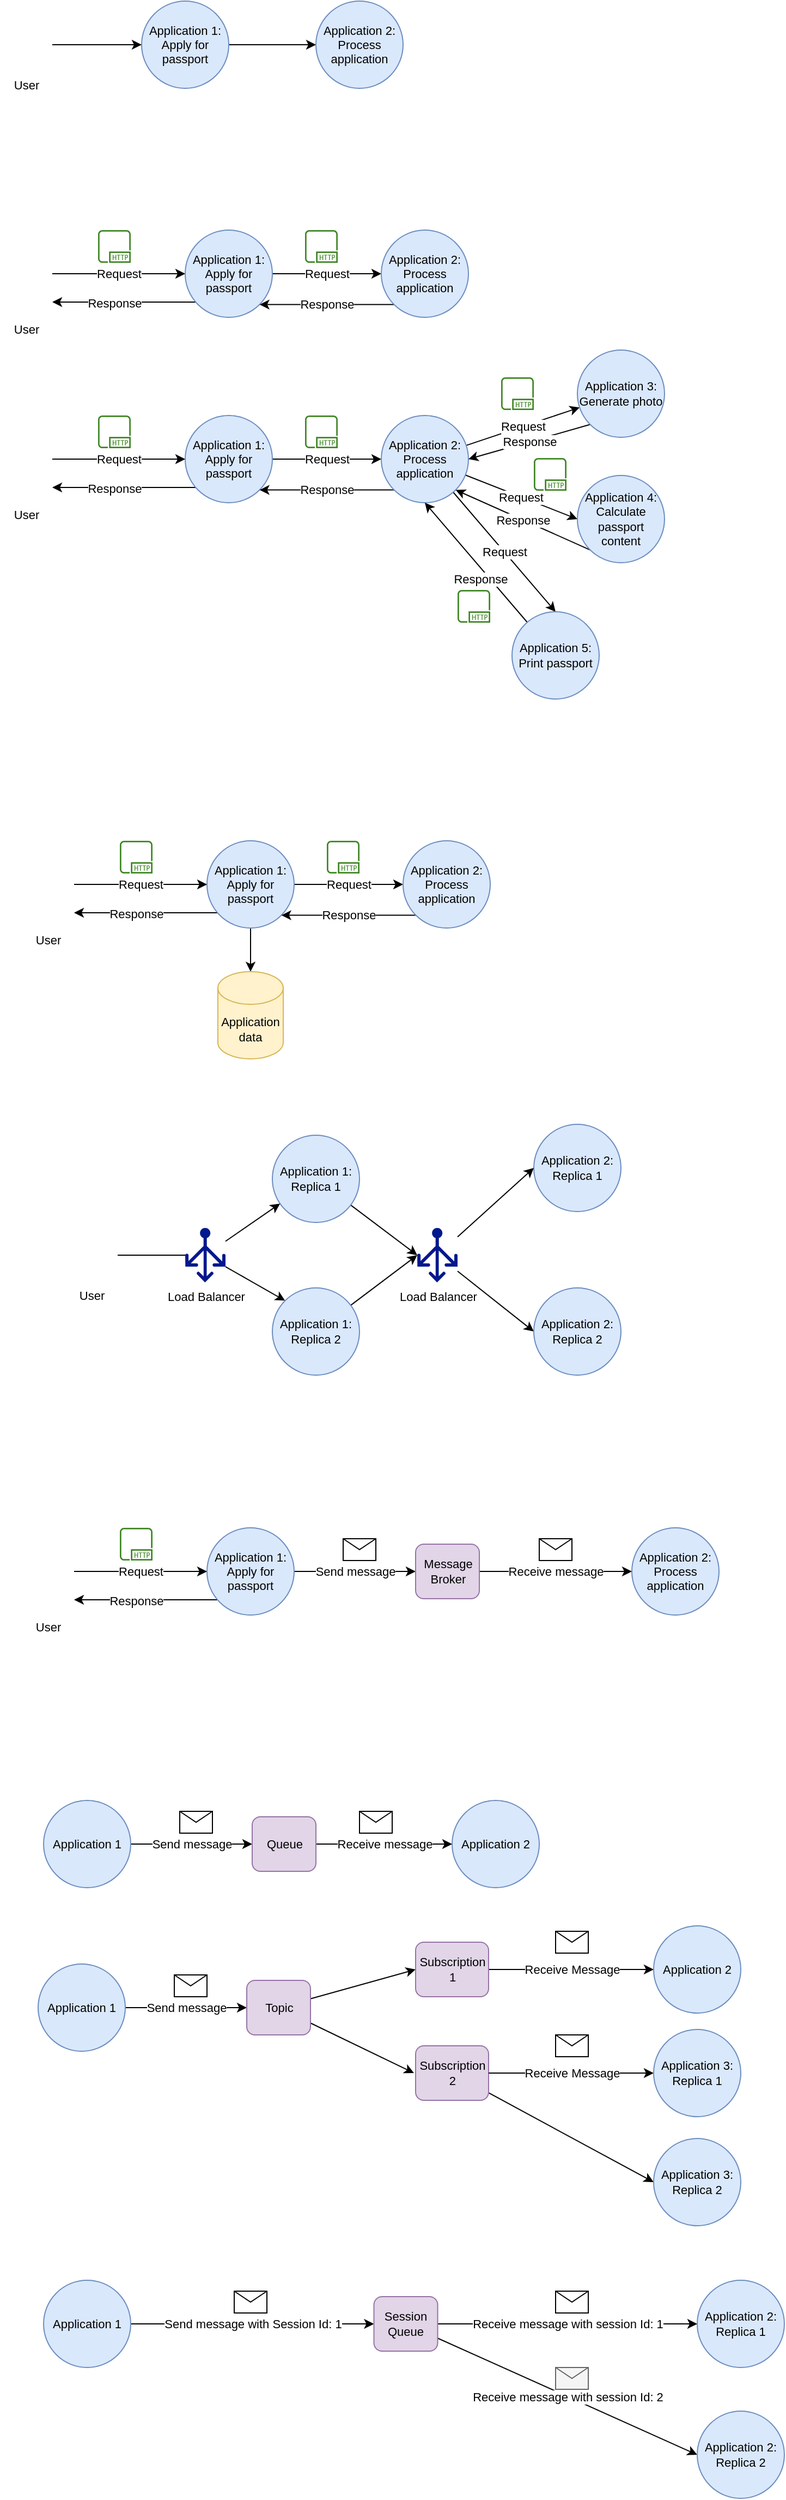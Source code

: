 <mxfile version="20.2.0" type="github">
  <diagram id="CHQOyfcS4Jq5zgWORfXr" name="Page-1">
    <mxGraphModel dx="1422" dy="762" grid="1" gridSize="10" guides="1" tooltips="1" connect="1" arrows="1" fold="1" page="1" pageScale="1" pageWidth="827" pageHeight="1169" math="0" shadow="0">
      <root>
        <mxCell id="0" />
        <mxCell id="1" parent="0" />
        <mxCell id="clZujiyER_6VHMt9e892-6" style="edgeStyle=orthogonalEdgeStyle;rounded=0;orthogonalLoop=1;jettySize=auto;html=1;fontSize=11;" edge="1" parent="1" source="clZujiyER_6VHMt9e892-1" target="clZujiyER_6VHMt9e892-5">
          <mxGeometry relative="1" as="geometry" />
        </mxCell>
        <mxCell id="clZujiyER_6VHMt9e892-1" value="Application 1:&lt;br style=&quot;font-size: 11px;&quot;&gt;Apply for passport" style="ellipse;whiteSpace=wrap;html=1;aspect=fixed;fontSize=11;fillColor=#dae8fc;strokeColor=#6c8ebf;" vertex="1" parent="1">
          <mxGeometry x="210" y="70" width="80" height="80" as="geometry" />
        </mxCell>
        <mxCell id="clZujiyER_6VHMt9e892-3" style="edgeStyle=orthogonalEdgeStyle;rounded=0;orthogonalLoop=1;jettySize=auto;html=1;entryX=0;entryY=0.5;entryDx=0;entryDy=0;fontSize=11;" edge="1" parent="1" source="clZujiyER_6VHMt9e892-2" target="clZujiyER_6VHMt9e892-1">
          <mxGeometry relative="1" as="geometry" />
        </mxCell>
        <mxCell id="clZujiyER_6VHMt9e892-2" value="User" style="shape=image;html=1;verticalAlign=top;verticalLabelPosition=bottom;labelBackgroundColor=#ffffff;imageAspect=0;aspect=fixed;image=https://cdn0.iconfinder.com/data/icons/user-pictures/100/matureman1-128.png;fontSize=11;" vertex="1" parent="1">
          <mxGeometry x="80" y="86" width="48" height="48" as="geometry" />
        </mxCell>
        <mxCell id="clZujiyER_6VHMt9e892-5" value="Application 2:&lt;br style=&quot;font-size: 11px;&quot;&gt;Process application" style="ellipse;whiteSpace=wrap;html=1;aspect=fixed;fontSize=11;fillColor=#dae8fc;strokeColor=#6c8ebf;" vertex="1" parent="1">
          <mxGeometry x="370" y="70" width="80" height="80" as="geometry" />
        </mxCell>
        <mxCell id="clZujiyER_6VHMt9e892-7" value="Request" style="edgeStyle=orthogonalEdgeStyle;rounded=0;orthogonalLoop=1;jettySize=auto;html=1;fontSize=11;" edge="1" parent="1" source="clZujiyER_6VHMt9e892-8" target="clZujiyER_6VHMt9e892-11">
          <mxGeometry relative="1" as="geometry" />
        </mxCell>
        <mxCell id="clZujiyER_6VHMt9e892-16" style="edgeStyle=orthogonalEdgeStyle;rounded=0;orthogonalLoop=1;jettySize=auto;html=1;entryX=1;entryY=0.75;entryDx=0;entryDy=0;fontSize=11;exitX=0;exitY=1;exitDx=0;exitDy=0;" edge="1" parent="1" source="clZujiyER_6VHMt9e892-8" target="clZujiyER_6VHMt9e892-10">
          <mxGeometry relative="1" as="geometry">
            <Array as="points">
              <mxPoint x="262" y="346" />
            </Array>
          </mxGeometry>
        </mxCell>
        <mxCell id="clZujiyER_6VHMt9e892-17" value="Response" style="edgeLabel;html=1;align=center;verticalAlign=middle;resizable=0;points=[];fontSize=11;" vertex="1" connectable="0" parent="clZujiyER_6VHMt9e892-16">
          <mxGeometry x="-0.31" y="1" relative="1" as="geometry">
            <mxPoint x="-32" as="offset" />
          </mxGeometry>
        </mxCell>
        <mxCell id="clZujiyER_6VHMt9e892-8" value="Application 1:&lt;br style=&quot;font-size: 11px;&quot;&gt;Apply for passport" style="ellipse;whiteSpace=wrap;html=1;aspect=fixed;fontSize=11;fillColor=#dae8fc;strokeColor=#6c8ebf;" vertex="1" parent="1">
          <mxGeometry x="250" y="280" width="80" height="80" as="geometry" />
        </mxCell>
        <mxCell id="clZujiyER_6VHMt9e892-9" value="Request" style="edgeStyle=orthogonalEdgeStyle;rounded=0;orthogonalLoop=1;jettySize=auto;html=1;entryX=0;entryY=0.5;entryDx=0;entryDy=0;fontSize=11;" edge="1" parent="1" source="clZujiyER_6VHMt9e892-10" target="clZujiyER_6VHMt9e892-8">
          <mxGeometry relative="1" as="geometry">
            <Array as="points">
              <mxPoint x="190" y="320" />
              <mxPoint x="190" y="320" />
            </Array>
          </mxGeometry>
        </mxCell>
        <mxCell id="clZujiyER_6VHMt9e892-10" value="User" style="shape=image;html=1;verticalAlign=top;verticalLabelPosition=bottom;labelBackgroundColor=#ffffff;imageAspect=0;aspect=fixed;image=https://cdn0.iconfinder.com/data/icons/user-pictures/100/matureman1-128.png;fontSize=11;" vertex="1" parent="1">
          <mxGeometry x="80" y="310" width="48" height="48" as="geometry" />
        </mxCell>
        <mxCell id="clZujiyER_6VHMt9e892-15" value="Response" style="edgeStyle=orthogonalEdgeStyle;rounded=0;orthogonalLoop=1;jettySize=auto;html=1;entryX=1;entryY=1;entryDx=0;entryDy=0;fontSize=11;exitX=0;exitY=1;exitDx=0;exitDy=0;" edge="1" parent="1" source="clZujiyER_6VHMt9e892-11" target="clZujiyER_6VHMt9e892-8">
          <mxGeometry relative="1" as="geometry" />
        </mxCell>
        <mxCell id="clZujiyER_6VHMt9e892-11" value="Application 2:&lt;br style=&quot;font-size: 11px;&quot;&gt;Process application" style="ellipse;whiteSpace=wrap;html=1;aspect=fixed;fontSize=11;fillColor=#dae8fc;strokeColor=#6c8ebf;" vertex="1" parent="1">
          <mxGeometry x="430" y="280" width="80" height="80" as="geometry" />
        </mxCell>
        <mxCell id="clZujiyER_6VHMt9e892-12" value="" style="sketch=0;outlineConnect=0;fontColor=#232F3E;gradientColor=none;fillColor=#3F8624;strokeColor=none;dashed=0;verticalLabelPosition=bottom;verticalAlign=top;align=center;html=1;fontSize=12;fontStyle=0;aspect=fixed;pointerEvents=1;shape=mxgraph.aws4.http_protocol;" vertex="1" parent="1">
          <mxGeometry x="170" y="280" width="30" height="30" as="geometry" />
        </mxCell>
        <mxCell id="clZujiyER_6VHMt9e892-13" value="" style="sketch=0;outlineConnect=0;fontColor=#232F3E;gradientColor=none;fillColor=#3F8624;strokeColor=none;dashed=0;verticalLabelPosition=bottom;verticalAlign=top;align=center;html=1;fontSize=12;fontStyle=0;aspect=fixed;pointerEvents=1;shape=mxgraph.aws4.http_protocol;" vertex="1" parent="1">
          <mxGeometry x="360" y="280" width="30" height="30" as="geometry" />
        </mxCell>
        <mxCell id="clZujiyER_6VHMt9e892-18" value="Request" style="edgeStyle=orthogonalEdgeStyle;rounded=0;orthogonalLoop=1;jettySize=auto;html=1;fontSize=11;" edge="1" parent="1" source="clZujiyER_6VHMt9e892-21" target="clZujiyER_6VHMt9e892-25">
          <mxGeometry relative="1" as="geometry" />
        </mxCell>
        <mxCell id="clZujiyER_6VHMt9e892-19" style="edgeStyle=orthogonalEdgeStyle;rounded=0;orthogonalLoop=1;jettySize=auto;html=1;entryX=1;entryY=0.75;entryDx=0;entryDy=0;fontSize=11;exitX=0;exitY=1;exitDx=0;exitDy=0;" edge="1" parent="1" source="clZujiyER_6VHMt9e892-21" target="clZujiyER_6VHMt9e892-23">
          <mxGeometry relative="1" as="geometry">
            <Array as="points">
              <mxPoint x="262" y="516" />
            </Array>
          </mxGeometry>
        </mxCell>
        <mxCell id="clZujiyER_6VHMt9e892-20" value="Response" style="edgeLabel;html=1;align=center;verticalAlign=middle;resizable=0;points=[];fontSize=11;" vertex="1" connectable="0" parent="clZujiyER_6VHMt9e892-19">
          <mxGeometry x="-0.31" y="1" relative="1" as="geometry">
            <mxPoint x="-32" as="offset" />
          </mxGeometry>
        </mxCell>
        <mxCell id="clZujiyER_6VHMt9e892-21" value="Application 1:&lt;br style=&quot;font-size: 11px;&quot;&gt;Apply for passport" style="ellipse;whiteSpace=wrap;html=1;aspect=fixed;fontSize=11;fillColor=#dae8fc;strokeColor=#6c8ebf;" vertex="1" parent="1">
          <mxGeometry x="250" y="450" width="80" height="80" as="geometry" />
        </mxCell>
        <mxCell id="clZujiyER_6VHMt9e892-22" value="Request" style="edgeStyle=orthogonalEdgeStyle;rounded=0;orthogonalLoop=1;jettySize=auto;html=1;entryX=0;entryY=0.5;entryDx=0;entryDy=0;fontSize=11;" edge="1" parent="1" source="clZujiyER_6VHMt9e892-23" target="clZujiyER_6VHMt9e892-21">
          <mxGeometry relative="1" as="geometry">
            <Array as="points">
              <mxPoint x="190" y="490" />
              <mxPoint x="190" y="490" />
            </Array>
          </mxGeometry>
        </mxCell>
        <mxCell id="clZujiyER_6VHMt9e892-23" value="User" style="shape=image;html=1;verticalAlign=top;verticalLabelPosition=bottom;labelBackgroundColor=#ffffff;imageAspect=0;aspect=fixed;image=https://cdn0.iconfinder.com/data/icons/user-pictures/100/matureman1-128.png;fontSize=11;" vertex="1" parent="1">
          <mxGeometry x="80" y="480" width="48" height="48" as="geometry" />
        </mxCell>
        <mxCell id="clZujiyER_6VHMt9e892-24" value="Response" style="edgeStyle=orthogonalEdgeStyle;rounded=0;orthogonalLoop=1;jettySize=auto;html=1;entryX=1;entryY=1;entryDx=0;entryDy=0;fontSize=11;exitX=0;exitY=1;exitDx=0;exitDy=0;" edge="1" parent="1" source="clZujiyER_6VHMt9e892-25" target="clZujiyER_6VHMt9e892-21">
          <mxGeometry relative="1" as="geometry" />
        </mxCell>
        <mxCell id="clZujiyER_6VHMt9e892-31" value="Request" style="rounded=0;orthogonalLoop=1;jettySize=auto;html=1;fontSize=11;" edge="1" parent="1" source="clZujiyER_6VHMt9e892-25" target="clZujiyER_6VHMt9e892-28">
          <mxGeometry relative="1" as="geometry" />
        </mxCell>
        <mxCell id="clZujiyER_6VHMt9e892-33" value="Request" style="edgeStyle=none;rounded=0;orthogonalLoop=1;jettySize=auto;html=1;fontSize=11;entryX=0;entryY=0.5;entryDx=0;entryDy=0;" edge="1" parent="1" source="clZujiyER_6VHMt9e892-25" target="clZujiyER_6VHMt9e892-29">
          <mxGeometry relative="1" as="geometry" />
        </mxCell>
        <mxCell id="clZujiyER_6VHMt9e892-35" value="Request" style="edgeStyle=none;rounded=0;orthogonalLoop=1;jettySize=auto;html=1;entryX=0.5;entryY=0;entryDx=0;entryDy=0;fontSize=11;" edge="1" parent="1" source="clZujiyER_6VHMt9e892-25" target="clZujiyER_6VHMt9e892-30">
          <mxGeometry relative="1" as="geometry" />
        </mxCell>
        <mxCell id="clZujiyER_6VHMt9e892-25" value="Application 2:&lt;br style=&quot;font-size: 11px;&quot;&gt;Process application" style="ellipse;whiteSpace=wrap;html=1;aspect=fixed;fontSize=11;fillColor=#dae8fc;strokeColor=#6c8ebf;" vertex="1" parent="1">
          <mxGeometry x="430" y="450" width="80" height="80" as="geometry" />
        </mxCell>
        <mxCell id="clZujiyER_6VHMt9e892-26" value="" style="sketch=0;outlineConnect=0;fontColor=#232F3E;gradientColor=none;fillColor=#3F8624;strokeColor=none;dashed=0;verticalLabelPosition=bottom;verticalAlign=top;align=center;html=1;fontSize=12;fontStyle=0;aspect=fixed;pointerEvents=1;shape=mxgraph.aws4.http_protocol;" vertex="1" parent="1">
          <mxGeometry x="170" y="450" width="30" height="30" as="geometry" />
        </mxCell>
        <mxCell id="clZujiyER_6VHMt9e892-27" value="" style="sketch=0;outlineConnect=0;fontColor=#232F3E;gradientColor=none;fillColor=#3F8624;strokeColor=none;dashed=0;verticalLabelPosition=bottom;verticalAlign=top;align=center;html=1;fontSize=12;fontStyle=0;aspect=fixed;pointerEvents=1;shape=mxgraph.aws4.http_protocol;" vertex="1" parent="1">
          <mxGeometry x="360" y="450" width="30" height="30" as="geometry" />
        </mxCell>
        <mxCell id="clZujiyER_6VHMt9e892-32" value="Response" style="edgeStyle=none;rounded=0;orthogonalLoop=1;jettySize=auto;html=1;entryX=1;entryY=0.5;entryDx=0;entryDy=0;fontSize=11;exitX=0;exitY=1;exitDx=0;exitDy=0;" edge="1" parent="1" source="clZujiyER_6VHMt9e892-28" target="clZujiyER_6VHMt9e892-25">
          <mxGeometry relative="1" as="geometry" />
        </mxCell>
        <mxCell id="clZujiyER_6VHMt9e892-28" value="Application 3:&lt;br style=&quot;font-size: 11px;&quot;&gt;Generate photo" style="ellipse;whiteSpace=wrap;html=1;aspect=fixed;fontSize=11;fillColor=#dae8fc;strokeColor=#6c8ebf;" vertex="1" parent="1">
          <mxGeometry x="610" y="390" width="80" height="80" as="geometry" />
        </mxCell>
        <mxCell id="clZujiyER_6VHMt9e892-34" value="Response" style="edgeStyle=none;rounded=0;orthogonalLoop=1;jettySize=auto;html=1;entryX=1;entryY=1;entryDx=0;entryDy=0;fontSize=11;exitX=0;exitY=1;exitDx=0;exitDy=0;" edge="1" parent="1" source="clZujiyER_6VHMt9e892-29" target="clZujiyER_6VHMt9e892-25">
          <mxGeometry relative="1" as="geometry" />
        </mxCell>
        <mxCell id="clZujiyER_6VHMt9e892-29" value="Application 4:&lt;br style=&quot;font-size: 11px;&quot;&gt;Calculate passport content" style="ellipse;whiteSpace=wrap;html=1;aspect=fixed;fontSize=11;fillColor=#dae8fc;strokeColor=#6c8ebf;" vertex="1" parent="1">
          <mxGeometry x="610" y="505" width="80" height="80" as="geometry" />
        </mxCell>
        <mxCell id="clZujiyER_6VHMt9e892-36" value="Response" style="edgeStyle=none;rounded=0;orthogonalLoop=1;jettySize=auto;html=1;entryX=0.5;entryY=1;entryDx=0;entryDy=0;fontSize=11;" edge="1" parent="1" source="clZujiyER_6VHMt9e892-30" target="clZujiyER_6VHMt9e892-25">
          <mxGeometry x="-0.187" y="8" relative="1" as="geometry">
            <mxPoint x="1" as="offset" />
          </mxGeometry>
        </mxCell>
        <mxCell id="clZujiyER_6VHMt9e892-30" value="Application 5:&lt;br style=&quot;font-size: 11px;&quot;&gt;Print passport" style="ellipse;whiteSpace=wrap;html=1;aspect=fixed;fontSize=11;fillColor=#dae8fc;strokeColor=#6c8ebf;" vertex="1" parent="1">
          <mxGeometry x="550" y="630" width="80" height="80" as="geometry" />
        </mxCell>
        <mxCell id="clZujiyER_6VHMt9e892-37" value="" style="sketch=0;outlineConnect=0;fontColor=#232F3E;gradientColor=none;fillColor=#3F8624;strokeColor=none;dashed=0;verticalLabelPosition=bottom;verticalAlign=top;align=center;html=1;fontSize=12;fontStyle=0;aspect=fixed;pointerEvents=1;shape=mxgraph.aws4.http_protocol;" vertex="1" parent="1">
          <mxGeometry x="540" y="415" width="30" height="30" as="geometry" />
        </mxCell>
        <mxCell id="clZujiyER_6VHMt9e892-38" value="" style="sketch=0;outlineConnect=0;fontColor=#232F3E;gradientColor=none;fillColor=#3F8624;strokeColor=none;dashed=0;verticalLabelPosition=bottom;verticalAlign=top;align=center;html=1;fontSize=12;fontStyle=0;aspect=fixed;pointerEvents=1;shape=mxgraph.aws4.http_protocol;" vertex="1" parent="1">
          <mxGeometry x="570" y="489" width="30" height="30" as="geometry" />
        </mxCell>
        <mxCell id="clZujiyER_6VHMt9e892-39" value="" style="sketch=0;outlineConnect=0;fontColor=#232F3E;gradientColor=none;fillColor=#3F8624;strokeColor=none;dashed=0;verticalLabelPosition=bottom;verticalAlign=top;align=center;html=1;fontSize=12;fontStyle=0;aspect=fixed;pointerEvents=1;shape=mxgraph.aws4.http_protocol;" vertex="1" parent="1">
          <mxGeometry x="500" y="610" width="30" height="30" as="geometry" />
        </mxCell>
        <mxCell id="clZujiyER_6VHMt9e892-40" value="Request" style="edgeStyle=orthogonalEdgeStyle;rounded=0;orthogonalLoop=1;jettySize=auto;html=1;fontSize=11;" edge="1" parent="1" source="clZujiyER_6VHMt9e892-43" target="clZujiyER_6VHMt9e892-47">
          <mxGeometry relative="1" as="geometry" />
        </mxCell>
        <mxCell id="clZujiyER_6VHMt9e892-41" style="edgeStyle=orthogonalEdgeStyle;rounded=0;orthogonalLoop=1;jettySize=auto;html=1;entryX=1;entryY=0.75;entryDx=0;entryDy=0;fontSize=11;exitX=0;exitY=1;exitDx=0;exitDy=0;" edge="1" parent="1" source="clZujiyER_6VHMt9e892-43" target="clZujiyER_6VHMt9e892-45">
          <mxGeometry relative="1" as="geometry">
            <Array as="points">
              <mxPoint x="282" y="906" />
            </Array>
          </mxGeometry>
        </mxCell>
        <mxCell id="clZujiyER_6VHMt9e892-42" value="Response" style="edgeLabel;html=1;align=center;verticalAlign=middle;resizable=0;points=[];fontSize=11;" vertex="1" connectable="0" parent="clZujiyER_6VHMt9e892-41">
          <mxGeometry x="-0.31" y="1" relative="1" as="geometry">
            <mxPoint x="-32" as="offset" />
          </mxGeometry>
        </mxCell>
        <mxCell id="clZujiyER_6VHMt9e892-51" style="edgeStyle=none;rounded=0;orthogonalLoop=1;jettySize=auto;html=1;fontSize=11;" edge="1" parent="1" source="clZujiyER_6VHMt9e892-43" target="clZujiyER_6VHMt9e892-50">
          <mxGeometry relative="1" as="geometry" />
        </mxCell>
        <mxCell id="clZujiyER_6VHMt9e892-43" value="Application 1:&lt;br style=&quot;font-size: 11px;&quot;&gt;Apply for passport" style="ellipse;whiteSpace=wrap;html=1;aspect=fixed;fontSize=11;fillColor=#dae8fc;strokeColor=#6c8ebf;" vertex="1" parent="1">
          <mxGeometry x="270" y="840" width="80" height="80" as="geometry" />
        </mxCell>
        <mxCell id="clZujiyER_6VHMt9e892-44" value="Request" style="edgeStyle=orthogonalEdgeStyle;rounded=0;orthogonalLoop=1;jettySize=auto;html=1;entryX=0;entryY=0.5;entryDx=0;entryDy=0;fontSize=11;" edge="1" parent="1" source="clZujiyER_6VHMt9e892-45" target="clZujiyER_6VHMt9e892-43">
          <mxGeometry relative="1" as="geometry">
            <Array as="points">
              <mxPoint x="210" y="880" />
              <mxPoint x="210" y="880" />
            </Array>
          </mxGeometry>
        </mxCell>
        <mxCell id="clZujiyER_6VHMt9e892-45" value="User" style="shape=image;html=1;verticalAlign=top;verticalLabelPosition=bottom;labelBackgroundColor=#ffffff;imageAspect=0;aspect=fixed;image=https://cdn0.iconfinder.com/data/icons/user-pictures/100/matureman1-128.png;fontSize=11;" vertex="1" parent="1">
          <mxGeometry x="100" y="870" width="48" height="48" as="geometry" />
        </mxCell>
        <mxCell id="clZujiyER_6VHMt9e892-46" value="Response" style="edgeStyle=orthogonalEdgeStyle;rounded=0;orthogonalLoop=1;jettySize=auto;html=1;entryX=1;entryY=1;entryDx=0;entryDy=0;fontSize=11;exitX=0;exitY=1;exitDx=0;exitDy=0;" edge="1" parent="1" source="clZujiyER_6VHMt9e892-47" target="clZujiyER_6VHMt9e892-43">
          <mxGeometry relative="1" as="geometry" />
        </mxCell>
        <mxCell id="clZujiyER_6VHMt9e892-47" value="Application 2:&lt;br style=&quot;font-size: 11px;&quot;&gt;Process application" style="ellipse;whiteSpace=wrap;html=1;aspect=fixed;fontSize=11;fillColor=#dae8fc;strokeColor=#6c8ebf;" vertex="1" parent="1">
          <mxGeometry x="450" y="840" width="80" height="80" as="geometry" />
        </mxCell>
        <mxCell id="clZujiyER_6VHMt9e892-48" value="" style="sketch=0;outlineConnect=0;fontColor=#232F3E;gradientColor=none;fillColor=#3F8624;strokeColor=none;dashed=0;verticalLabelPosition=bottom;verticalAlign=top;align=center;html=1;fontSize=12;fontStyle=0;aspect=fixed;pointerEvents=1;shape=mxgraph.aws4.http_protocol;" vertex="1" parent="1">
          <mxGeometry x="190" y="840" width="30" height="30" as="geometry" />
        </mxCell>
        <mxCell id="clZujiyER_6VHMt9e892-49" value="" style="sketch=0;outlineConnect=0;fontColor=#232F3E;gradientColor=none;fillColor=#3F8624;strokeColor=none;dashed=0;verticalLabelPosition=bottom;verticalAlign=top;align=center;html=1;fontSize=12;fontStyle=0;aspect=fixed;pointerEvents=1;shape=mxgraph.aws4.http_protocol;" vertex="1" parent="1">
          <mxGeometry x="380" y="840" width="30" height="30" as="geometry" />
        </mxCell>
        <mxCell id="clZujiyER_6VHMt9e892-50" value="Application data" style="shape=cylinder3;whiteSpace=wrap;html=1;boundedLbl=1;backgroundOutline=1;size=15;fontSize=11;fillColor=#fff2cc;strokeColor=#d6b656;" vertex="1" parent="1">
          <mxGeometry x="280" y="960" width="60" height="80" as="geometry" />
        </mxCell>
        <mxCell id="clZujiyER_6VHMt9e892-64" style="edgeStyle=none;rounded=0;orthogonalLoop=1;jettySize=auto;html=1;entryX=0;entryY=0.5;entryDx=0;entryDy=0;entryPerimeter=0;fontSize=11;" edge="1" parent="1" source="clZujiyER_6VHMt9e892-53" target="clZujiyER_6VHMt9e892-63">
          <mxGeometry relative="1" as="geometry" />
        </mxCell>
        <mxCell id="clZujiyER_6VHMt9e892-53" value="Application 1:&lt;br style=&quot;font-size: 11px;&quot;&gt;Replica 1" style="ellipse;whiteSpace=wrap;html=1;aspect=fixed;fontSize=11;fillColor=#dae8fc;strokeColor=#6c8ebf;" vertex="1" parent="1">
          <mxGeometry x="330" y="1110" width="80" height="80" as="geometry" />
        </mxCell>
        <mxCell id="clZujiyER_6VHMt9e892-55" value="User" style="shape=image;html=1;verticalAlign=top;verticalLabelPosition=bottom;labelBackgroundColor=#ffffff;imageAspect=0;aspect=fixed;image=https://cdn0.iconfinder.com/data/icons/user-pictures/100/matureman1-128.png;fontSize=11;" vertex="1" parent="1">
          <mxGeometry x="140" y="1196" width="48" height="48" as="geometry" />
        </mxCell>
        <mxCell id="clZujiyER_6VHMt9e892-56" value="Application 2:&lt;br style=&quot;font-size: 11px;&quot;&gt;Replica 1" style="ellipse;whiteSpace=wrap;html=1;aspect=fixed;fontSize=11;fillColor=#dae8fc;strokeColor=#6c8ebf;" vertex="1" parent="1">
          <mxGeometry x="570" y="1100" width="80" height="80" as="geometry" />
        </mxCell>
        <mxCell id="clZujiyER_6VHMt9e892-61" style="edgeStyle=none;rounded=0;orthogonalLoop=1;jettySize=auto;html=1;entryX=0;entryY=0;entryDx=0;entryDy=0;fontSize=11;" edge="1" parent="1" source="clZujiyER_6VHMt9e892-57" target="clZujiyER_6VHMt9e892-60">
          <mxGeometry relative="1" as="geometry" />
        </mxCell>
        <mxCell id="clZujiyER_6VHMt9e892-62" style="edgeStyle=none;rounded=0;orthogonalLoop=1;jettySize=auto;html=1;fontSize=11;" edge="1" parent="1" source="clZujiyER_6VHMt9e892-57" target="clZujiyER_6VHMt9e892-53">
          <mxGeometry relative="1" as="geometry" />
        </mxCell>
        <mxCell id="clZujiyER_6VHMt9e892-57" value="Load Balancer" style="sketch=0;aspect=fixed;pointerEvents=1;shadow=0;dashed=0;html=1;strokeColor=none;labelPosition=center;verticalLabelPosition=bottom;verticalAlign=top;align=center;fillColor=#00188D;shape=mxgraph.azure.load_balancer_generic;fontSize=11;" vertex="1" parent="1">
          <mxGeometry x="250" y="1195" width="37" height="50" as="geometry" />
        </mxCell>
        <mxCell id="clZujiyER_6VHMt9e892-59" value="" style="edgeStyle=orthogonalEdgeStyle;rounded=0;orthogonalLoop=1;jettySize=auto;html=1;entryX=0;entryY=0.5;entryDx=0;entryDy=0;fontSize=11;endArrow=none;" edge="1" parent="1" source="clZujiyER_6VHMt9e892-55" target="clZujiyER_6VHMt9e892-57">
          <mxGeometry relative="1" as="geometry">
            <mxPoint x="188" y="1220" as="sourcePoint" />
            <mxPoint x="270" y="1220" as="targetPoint" />
          </mxGeometry>
        </mxCell>
        <mxCell id="clZujiyER_6VHMt9e892-65" style="edgeStyle=none;rounded=0;orthogonalLoop=1;jettySize=auto;html=1;entryX=0;entryY=0.5;entryDx=0;entryDy=0;entryPerimeter=0;fontSize=11;" edge="1" parent="1" source="clZujiyER_6VHMt9e892-60" target="clZujiyER_6VHMt9e892-63">
          <mxGeometry relative="1" as="geometry" />
        </mxCell>
        <mxCell id="clZujiyER_6VHMt9e892-60" value="Application 1:&lt;br style=&quot;font-size: 11px;&quot;&gt;Replica 2" style="ellipse;whiteSpace=wrap;html=1;aspect=fixed;fontSize=11;fillColor=#dae8fc;strokeColor=#6c8ebf;" vertex="1" parent="1">
          <mxGeometry x="330" y="1250" width="80" height="80" as="geometry" />
        </mxCell>
        <mxCell id="clZujiyER_6VHMt9e892-67" style="edgeStyle=none;rounded=0;orthogonalLoop=1;jettySize=auto;html=1;entryX=0;entryY=0.5;entryDx=0;entryDy=0;fontSize=11;" edge="1" parent="1" source="clZujiyER_6VHMt9e892-63" target="clZujiyER_6VHMt9e892-56">
          <mxGeometry relative="1" as="geometry" />
        </mxCell>
        <mxCell id="clZujiyER_6VHMt9e892-68" style="edgeStyle=none;rounded=0;orthogonalLoop=1;jettySize=auto;html=1;entryX=0;entryY=0.5;entryDx=0;entryDy=0;fontSize=11;" edge="1" parent="1" source="clZujiyER_6VHMt9e892-63" target="clZujiyER_6VHMt9e892-66">
          <mxGeometry relative="1" as="geometry" />
        </mxCell>
        <mxCell id="clZujiyER_6VHMt9e892-63" value="Load Balancer" style="sketch=0;aspect=fixed;pointerEvents=1;shadow=0;dashed=0;html=1;strokeColor=none;labelPosition=center;verticalLabelPosition=bottom;verticalAlign=top;align=center;fillColor=#00188D;shape=mxgraph.azure.load_balancer_generic;fontSize=11;" vertex="1" parent="1">
          <mxGeometry x="463" y="1195" width="37" height="50" as="geometry" />
        </mxCell>
        <mxCell id="clZujiyER_6VHMt9e892-66" value="Application 2:&lt;br style=&quot;font-size: 11px;&quot;&gt;Replica 2" style="ellipse;whiteSpace=wrap;html=1;aspect=fixed;fontSize=11;fillColor=#dae8fc;strokeColor=#6c8ebf;" vertex="1" parent="1">
          <mxGeometry x="570" y="1250" width="80" height="80" as="geometry" />
        </mxCell>
        <mxCell id="clZujiyER_6VHMt9e892-70" style="edgeStyle=orthogonalEdgeStyle;rounded=0;orthogonalLoop=1;jettySize=auto;html=1;entryX=1;entryY=0.75;entryDx=0;entryDy=0;fontSize=11;exitX=0;exitY=1;exitDx=0;exitDy=0;" edge="1" parent="1" source="clZujiyER_6VHMt9e892-72" target="clZujiyER_6VHMt9e892-74">
          <mxGeometry relative="1" as="geometry">
            <Array as="points">
              <mxPoint x="282" y="1536" />
            </Array>
          </mxGeometry>
        </mxCell>
        <mxCell id="clZujiyER_6VHMt9e892-71" value="Response" style="edgeLabel;html=1;align=center;verticalAlign=middle;resizable=0;points=[];fontSize=11;" vertex="1" connectable="0" parent="clZujiyER_6VHMt9e892-70">
          <mxGeometry x="-0.31" y="1" relative="1" as="geometry">
            <mxPoint x="-32" as="offset" />
          </mxGeometry>
        </mxCell>
        <mxCell id="clZujiyER_6VHMt9e892-82" value="Send message" style="edgeStyle=none;rounded=0;orthogonalLoop=1;jettySize=auto;html=1;fontSize=11;" edge="1" parent="1" source="clZujiyER_6VHMt9e892-72" target="clZujiyER_6VHMt9e892-81">
          <mxGeometry relative="1" as="geometry" />
        </mxCell>
        <mxCell id="clZujiyER_6VHMt9e892-72" value="Application 1:&lt;br style=&quot;font-size: 11px;&quot;&gt;Apply for passport" style="ellipse;whiteSpace=wrap;html=1;aspect=fixed;fontSize=11;fillColor=#dae8fc;strokeColor=#6c8ebf;" vertex="1" parent="1">
          <mxGeometry x="270" y="1470" width="80" height="80" as="geometry" />
        </mxCell>
        <mxCell id="clZujiyER_6VHMt9e892-73" value="Request" style="edgeStyle=orthogonalEdgeStyle;rounded=0;orthogonalLoop=1;jettySize=auto;html=1;entryX=0;entryY=0.5;entryDx=0;entryDy=0;fontSize=11;" edge="1" parent="1" source="clZujiyER_6VHMt9e892-74" target="clZujiyER_6VHMt9e892-72">
          <mxGeometry relative="1" as="geometry">
            <Array as="points">
              <mxPoint x="210" y="1510" />
              <mxPoint x="210" y="1510" />
            </Array>
          </mxGeometry>
        </mxCell>
        <mxCell id="clZujiyER_6VHMt9e892-74" value="User" style="shape=image;html=1;verticalAlign=top;verticalLabelPosition=bottom;labelBackgroundColor=#ffffff;imageAspect=0;aspect=fixed;image=https://cdn0.iconfinder.com/data/icons/user-pictures/100/matureman1-128.png;fontSize=11;" vertex="1" parent="1">
          <mxGeometry x="100" y="1500" width="48" height="48" as="geometry" />
        </mxCell>
        <mxCell id="clZujiyER_6VHMt9e892-76" value="Application 2:&lt;br style=&quot;font-size: 11px;&quot;&gt;Process application" style="ellipse;whiteSpace=wrap;html=1;aspect=fixed;fontSize=11;fillColor=#dae8fc;strokeColor=#6c8ebf;" vertex="1" parent="1">
          <mxGeometry x="660" y="1470" width="80" height="80" as="geometry" />
        </mxCell>
        <mxCell id="clZujiyER_6VHMt9e892-77" value="" style="sketch=0;outlineConnect=0;fontColor=#232F3E;gradientColor=none;fillColor=#3F8624;strokeColor=none;dashed=0;verticalLabelPosition=bottom;verticalAlign=top;align=center;html=1;fontSize=12;fontStyle=0;aspect=fixed;pointerEvents=1;shape=mxgraph.aws4.http_protocol;" vertex="1" parent="1">
          <mxGeometry x="190" y="1470" width="30" height="30" as="geometry" />
        </mxCell>
        <mxCell id="clZujiyER_6VHMt9e892-79" value="" style="shape=message;html=1;whiteSpace=wrap;html=1;outlineConnect=0;fontSize=11;" vertex="1" parent="1">
          <mxGeometry x="395" y="1480" width="30" height="20" as="geometry" />
        </mxCell>
        <mxCell id="clZujiyER_6VHMt9e892-83" value="Receive message" style="edgeStyle=none;rounded=0;orthogonalLoop=1;jettySize=auto;html=1;fontSize=11;" edge="1" parent="1" source="clZujiyER_6VHMt9e892-81" target="clZujiyER_6VHMt9e892-76">
          <mxGeometry relative="1" as="geometry" />
        </mxCell>
        <mxCell id="clZujiyER_6VHMt9e892-81" value="Message Broker" style="rounded=1;whiteSpace=wrap;html=1;fontSize=11;fillColor=#e1d5e7;strokeColor=#9673a6;" vertex="1" parent="1">
          <mxGeometry x="461.5" y="1485" width="58.5" height="50" as="geometry" />
        </mxCell>
        <mxCell id="clZujiyER_6VHMt9e892-84" value="" style="shape=message;html=1;whiteSpace=wrap;html=1;outlineConnect=0;fontSize=11;" vertex="1" parent="1">
          <mxGeometry x="575" y="1480" width="30" height="20" as="geometry" />
        </mxCell>
        <mxCell id="clZujiyER_6VHMt9e892-109" value="Send message" style="edgeStyle=none;rounded=0;orthogonalLoop=1;jettySize=auto;html=1;fontSize=11;" edge="1" parent="1" source="clZujiyER_6VHMt9e892-110" target="clZujiyER_6VHMt9e892-114">
          <mxGeometry relative="1" as="geometry" />
        </mxCell>
        <mxCell id="clZujiyER_6VHMt9e892-110" value="Application 1" style="ellipse;whiteSpace=wrap;html=1;aspect=fixed;fontSize=11;fillColor=#dae8fc;strokeColor=#6c8ebf;" vertex="1" parent="1">
          <mxGeometry x="120" y="1720" width="80" height="80" as="geometry" />
        </mxCell>
        <mxCell id="clZujiyER_6VHMt9e892-111" value="Application 2" style="ellipse;whiteSpace=wrap;html=1;aspect=fixed;fontSize=11;fillColor=#dae8fc;strokeColor=#6c8ebf;" vertex="1" parent="1">
          <mxGeometry x="495" y="1720" width="80" height="80" as="geometry" />
        </mxCell>
        <mxCell id="clZujiyER_6VHMt9e892-112" value="" style="shape=message;html=1;whiteSpace=wrap;html=1;outlineConnect=0;fontSize=11;" vertex="1" parent="1">
          <mxGeometry x="245" y="1730" width="30" height="20" as="geometry" />
        </mxCell>
        <mxCell id="clZujiyER_6VHMt9e892-113" value="Receive message" style="edgeStyle=none;rounded=0;orthogonalLoop=1;jettySize=auto;html=1;fontSize=11;" edge="1" parent="1" source="clZujiyER_6VHMt9e892-114" target="clZujiyER_6VHMt9e892-111">
          <mxGeometry relative="1" as="geometry" />
        </mxCell>
        <mxCell id="clZujiyER_6VHMt9e892-114" value="Queue" style="rounded=1;whiteSpace=wrap;html=1;fontSize=11;fillColor=#e1d5e7;strokeColor=#9673a6;" vertex="1" parent="1">
          <mxGeometry x="311.5" y="1735" width="58.5" height="50" as="geometry" />
        </mxCell>
        <mxCell id="clZujiyER_6VHMt9e892-115" value="" style="shape=message;html=1;whiteSpace=wrap;html=1;outlineConnect=0;fontSize=11;" vertex="1" parent="1">
          <mxGeometry x="410" y="1730" width="30" height="20" as="geometry" />
        </mxCell>
        <mxCell id="clZujiyER_6VHMt9e892-119" value="Send message" style="edgeStyle=none;rounded=0;orthogonalLoop=1;jettySize=auto;html=1;fontSize=11;" edge="1" parent="1" source="clZujiyER_6VHMt9e892-120" target="clZujiyER_6VHMt9e892-124">
          <mxGeometry relative="1" as="geometry" />
        </mxCell>
        <mxCell id="clZujiyER_6VHMt9e892-120" value="Application 1" style="ellipse;whiteSpace=wrap;html=1;aspect=fixed;fontSize=11;fillColor=#dae8fc;strokeColor=#6c8ebf;" vertex="1" parent="1">
          <mxGeometry x="115" y="1870" width="80" height="80" as="geometry" />
        </mxCell>
        <mxCell id="clZujiyER_6VHMt9e892-122" value="" style="shape=message;html=1;whiteSpace=wrap;html=1;outlineConnect=0;fontSize=11;" vertex="1" parent="1">
          <mxGeometry x="240" y="1880" width="30" height="20" as="geometry" />
        </mxCell>
        <mxCell id="clZujiyER_6VHMt9e892-128" style="edgeStyle=none;rounded=0;orthogonalLoop=1;jettySize=auto;html=1;entryX=0;entryY=0.5;entryDx=0;entryDy=0;fontSize=11;" edge="1" parent="1" source="clZujiyER_6VHMt9e892-124" target="clZujiyER_6VHMt9e892-126">
          <mxGeometry relative="1" as="geometry" />
        </mxCell>
        <mxCell id="clZujiyER_6VHMt9e892-129" style="edgeStyle=none;rounded=0;orthogonalLoop=1;jettySize=auto;html=1;fontSize=11;" edge="1" parent="1" source="clZujiyER_6VHMt9e892-124">
          <mxGeometry relative="1" as="geometry">
            <mxPoint x="460" y="1970" as="targetPoint" />
          </mxGeometry>
        </mxCell>
        <mxCell id="clZujiyER_6VHMt9e892-124" value="Topic" style="rounded=1;whiteSpace=wrap;html=1;fontSize=11;fillColor=#e1d5e7;strokeColor=#9673a6;" vertex="1" parent="1">
          <mxGeometry x="306.5" y="1885" width="58.5" height="50" as="geometry" />
        </mxCell>
        <mxCell id="clZujiyER_6VHMt9e892-131" value="Receive Message" style="edgeStyle=none;rounded=0;orthogonalLoop=1;jettySize=auto;html=1;fontSize=11;" edge="1" parent="1" source="clZujiyER_6VHMt9e892-126" target="clZujiyER_6VHMt9e892-130">
          <mxGeometry relative="1" as="geometry" />
        </mxCell>
        <mxCell id="clZujiyER_6VHMt9e892-126" value="Subscription 1" style="rounded=1;whiteSpace=wrap;html=1;fontSize=11;fillColor=#e1d5e7;strokeColor=#9673a6;" vertex="1" parent="1">
          <mxGeometry x="461.5" y="1850" width="67" height="50" as="geometry" />
        </mxCell>
        <mxCell id="clZujiyER_6VHMt9e892-138" style="edgeStyle=none;rounded=0;orthogonalLoop=1;jettySize=auto;html=1;entryX=0;entryY=0.5;entryDx=0;entryDy=0;fontSize=11;" edge="1" parent="1" source="clZujiyER_6VHMt9e892-127" target="clZujiyER_6VHMt9e892-137">
          <mxGeometry relative="1" as="geometry" />
        </mxCell>
        <mxCell id="clZujiyER_6VHMt9e892-127" value="Subscription&lt;br&gt;2" style="rounded=1;whiteSpace=wrap;html=1;fontSize=11;fillColor=#e1d5e7;strokeColor=#9673a6;" vertex="1" parent="1">
          <mxGeometry x="461.5" y="1945" width="67" height="50" as="geometry" />
        </mxCell>
        <mxCell id="clZujiyER_6VHMt9e892-130" value="Application 2" style="ellipse;whiteSpace=wrap;html=1;aspect=fixed;fontSize=11;fillColor=#dae8fc;strokeColor=#6c8ebf;" vertex="1" parent="1">
          <mxGeometry x="680" y="1835" width="80" height="80" as="geometry" />
        </mxCell>
        <mxCell id="clZujiyER_6VHMt9e892-132" value="" style="shape=message;html=1;whiteSpace=wrap;html=1;outlineConnect=0;fontSize=11;" vertex="1" parent="1">
          <mxGeometry x="590" y="1840" width="30" height="20" as="geometry" />
        </mxCell>
        <mxCell id="clZujiyER_6VHMt9e892-134" value="Receive Message" style="edgeStyle=none;rounded=0;orthogonalLoop=1;jettySize=auto;html=1;fontSize=11;" edge="1" parent="1" target="clZujiyER_6VHMt9e892-135">
          <mxGeometry relative="1" as="geometry">
            <mxPoint x="528.5" y="1970" as="sourcePoint" />
          </mxGeometry>
        </mxCell>
        <mxCell id="clZujiyER_6VHMt9e892-135" value="Application 3:&lt;br&gt;Replica 1" style="ellipse;whiteSpace=wrap;html=1;aspect=fixed;fontSize=11;fillColor=#dae8fc;strokeColor=#6c8ebf;" vertex="1" parent="1">
          <mxGeometry x="680" y="1930" width="80" height="80" as="geometry" />
        </mxCell>
        <mxCell id="clZujiyER_6VHMt9e892-136" value="" style="shape=message;html=1;whiteSpace=wrap;html=1;outlineConnect=0;fontSize=11;" vertex="1" parent="1">
          <mxGeometry x="590" y="1935" width="30" height="20" as="geometry" />
        </mxCell>
        <mxCell id="clZujiyER_6VHMt9e892-137" value="Application 3:&lt;br&gt;Replica 2" style="ellipse;whiteSpace=wrap;html=1;aspect=fixed;fontSize=11;fillColor=#dae8fc;strokeColor=#6c8ebf;" vertex="1" parent="1">
          <mxGeometry x="680" y="2030" width="80" height="80" as="geometry" />
        </mxCell>
        <mxCell id="clZujiyER_6VHMt9e892-139" value="Send message with Session Id: 1" style="edgeStyle=none;rounded=0;orthogonalLoop=1;jettySize=auto;html=1;fontSize=11;" edge="1" parent="1" source="clZujiyER_6VHMt9e892-140" target="clZujiyER_6VHMt9e892-144">
          <mxGeometry relative="1" as="geometry" />
        </mxCell>
        <mxCell id="clZujiyER_6VHMt9e892-140" value="Application 1" style="ellipse;whiteSpace=wrap;html=1;aspect=fixed;fontSize=11;fillColor=#dae8fc;strokeColor=#6c8ebf;" vertex="1" parent="1">
          <mxGeometry x="120" y="2160" width="80" height="80" as="geometry" />
        </mxCell>
        <mxCell id="clZujiyER_6VHMt9e892-141" value="Application 2: Replica 1" style="ellipse;whiteSpace=wrap;html=1;aspect=fixed;fontSize=11;fillColor=#dae8fc;strokeColor=#6c8ebf;" vertex="1" parent="1">
          <mxGeometry x="720" y="2160" width="80" height="80" as="geometry" />
        </mxCell>
        <mxCell id="clZujiyER_6VHMt9e892-142" value="" style="shape=message;html=1;whiteSpace=wrap;html=1;outlineConnect=0;fontSize=11;" vertex="1" parent="1">
          <mxGeometry x="295" y="2170" width="30" height="20" as="geometry" />
        </mxCell>
        <mxCell id="clZujiyER_6VHMt9e892-143" value="Receive message with session Id: 1" style="edgeStyle=none;rounded=0;orthogonalLoop=1;jettySize=auto;html=1;fontSize=11;" edge="1" parent="1" source="clZujiyER_6VHMt9e892-144" target="clZujiyER_6VHMt9e892-141">
          <mxGeometry relative="1" as="geometry" />
        </mxCell>
        <mxCell id="clZujiyER_6VHMt9e892-149" value="Receive message with session Id: 2" style="edgeStyle=none;rounded=0;orthogonalLoop=1;jettySize=auto;html=1;entryX=0;entryY=0.5;entryDx=0;entryDy=0;fontSize=11;" edge="1" parent="1" source="clZujiyER_6VHMt9e892-144" target="clZujiyER_6VHMt9e892-148">
          <mxGeometry relative="1" as="geometry" />
        </mxCell>
        <mxCell id="clZujiyER_6VHMt9e892-144" value="Session Queue" style="rounded=1;whiteSpace=wrap;html=1;fontSize=11;fillColor=#e1d5e7;strokeColor=#9673a6;" vertex="1" parent="1">
          <mxGeometry x="423.25" y="2175" width="58.5" height="50" as="geometry" />
        </mxCell>
        <mxCell id="clZujiyER_6VHMt9e892-145" value="" style="shape=message;html=1;whiteSpace=wrap;html=1;outlineConnect=0;fontSize=11;" vertex="1" parent="1">
          <mxGeometry x="590" y="2170" width="30" height="20" as="geometry" />
        </mxCell>
        <mxCell id="clZujiyER_6VHMt9e892-148" value="Application 2: Replica 2" style="ellipse;whiteSpace=wrap;html=1;aspect=fixed;fontSize=11;fillColor=#dae8fc;strokeColor=#6c8ebf;" vertex="1" parent="1">
          <mxGeometry x="720" y="2280" width="80" height="80" as="geometry" />
        </mxCell>
        <mxCell id="clZujiyER_6VHMt9e892-150" value="" style="shape=message;html=1;whiteSpace=wrap;html=1;outlineConnect=0;fontSize=11;fillColor=#f5f5f5;fontColor=#333333;strokeColor=#666666;" vertex="1" parent="1">
          <mxGeometry x="590" y="2240" width="30" height="20" as="geometry" />
        </mxCell>
      </root>
    </mxGraphModel>
  </diagram>
</mxfile>
